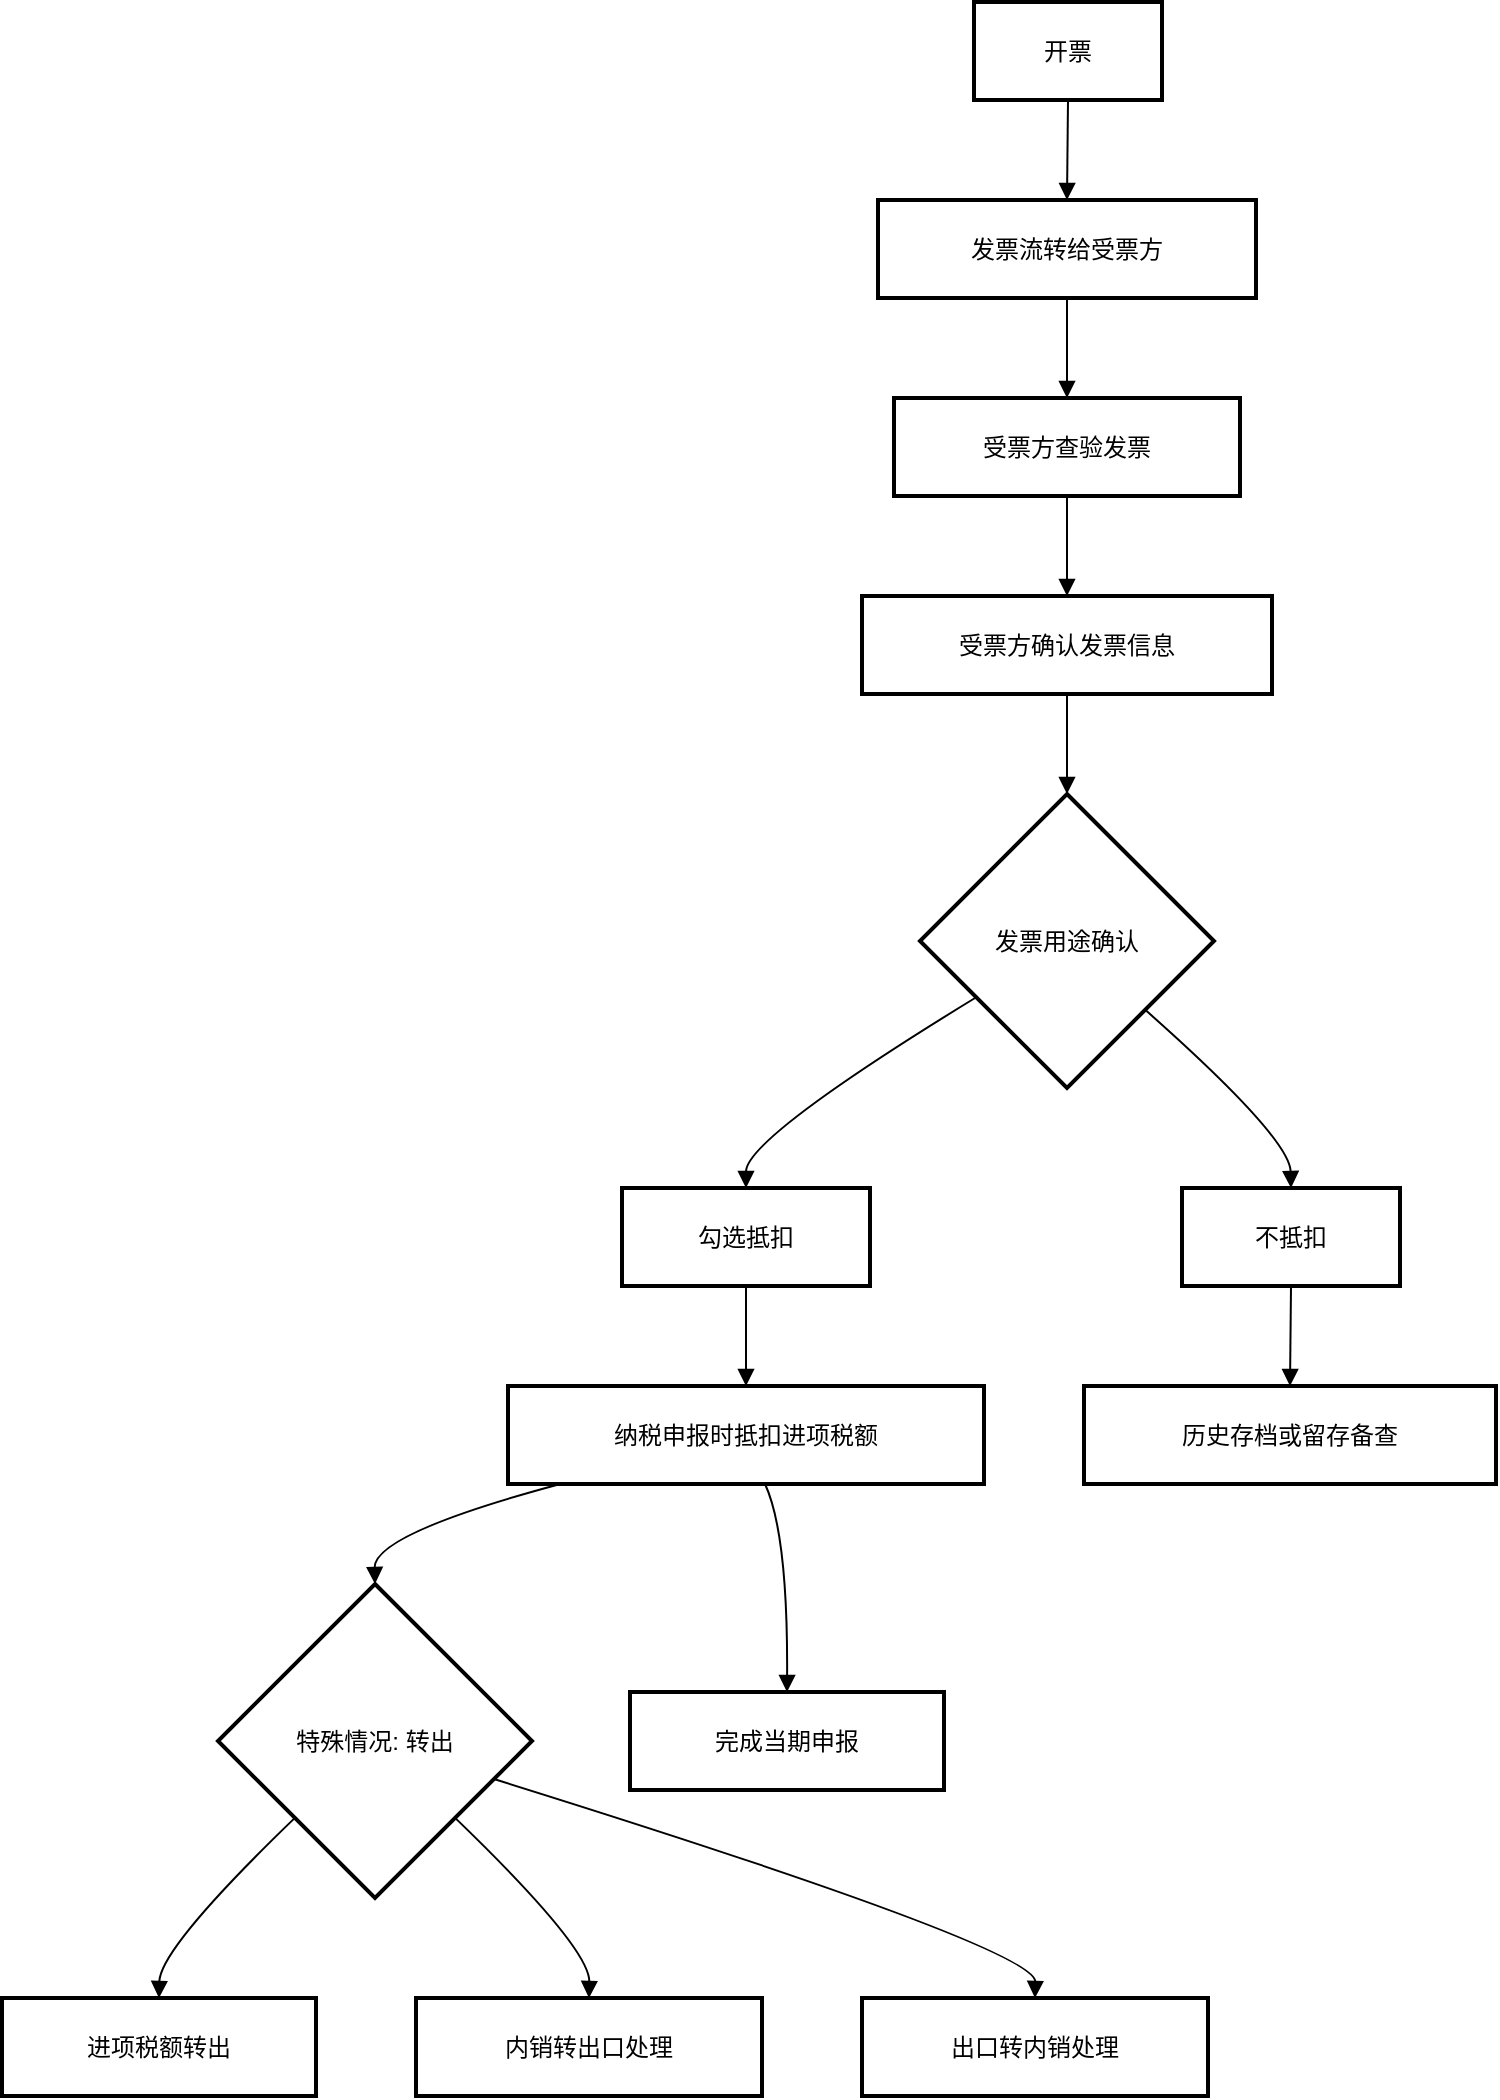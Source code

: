 <mxfile version="25.0.3">
  <diagram name="第 1 页" id="hU8h15TXKBp5cfAPjpD7">
    <mxGraphModel dx="950" dy="755" grid="1" gridSize="10" guides="1" tooltips="1" connect="1" arrows="1" fold="1" page="1" pageScale="1" pageWidth="827" pageHeight="1169" math="0" shadow="0">
      <root>
        <mxCell id="0" />
        <mxCell id="1" parent="0" />
        <mxCell id="TG9bKjdflRixPEkzkRRa-1" value="开票" style="whiteSpace=wrap;strokeWidth=2;" vertex="1" parent="1">
          <mxGeometry x="506" y="20" width="94" height="49" as="geometry" />
        </mxCell>
        <mxCell id="TG9bKjdflRixPEkzkRRa-2" value="发票流转给受票方" style="whiteSpace=wrap;strokeWidth=2;" vertex="1" parent="1">
          <mxGeometry x="458" y="119" width="189" height="49" as="geometry" />
        </mxCell>
        <mxCell id="TG9bKjdflRixPEkzkRRa-3" value="受票方查验发票" style="whiteSpace=wrap;strokeWidth=2;" vertex="1" parent="1">
          <mxGeometry x="466" y="218" width="173" height="49" as="geometry" />
        </mxCell>
        <mxCell id="TG9bKjdflRixPEkzkRRa-4" value="受票方确认发票信息" style="whiteSpace=wrap;strokeWidth=2;" vertex="1" parent="1">
          <mxGeometry x="450" y="317" width="205" height="49" as="geometry" />
        </mxCell>
        <mxCell id="TG9bKjdflRixPEkzkRRa-5" value="发票用途确认" style="rhombus;strokeWidth=2;whiteSpace=wrap;" vertex="1" parent="1">
          <mxGeometry x="479" y="416" width="147" height="147" as="geometry" />
        </mxCell>
        <mxCell id="TG9bKjdflRixPEkzkRRa-6" value="勾选抵扣" style="whiteSpace=wrap;strokeWidth=2;" vertex="1" parent="1">
          <mxGeometry x="330" y="613" width="124" height="49" as="geometry" />
        </mxCell>
        <mxCell id="TG9bKjdflRixPEkzkRRa-7" value="不抵扣" style="whiteSpace=wrap;strokeWidth=2;" vertex="1" parent="1">
          <mxGeometry x="610" y="613" width="109" height="49" as="geometry" />
        </mxCell>
        <mxCell id="TG9bKjdflRixPEkzkRRa-8" value="纳税申报时抵扣进项税额" style="whiteSpace=wrap;strokeWidth=2;" vertex="1" parent="1">
          <mxGeometry x="273" y="712" width="238" height="49" as="geometry" />
        </mxCell>
        <mxCell id="TG9bKjdflRixPEkzkRRa-9" value="特殊情况: 转出" style="rhombus;strokeWidth=2;whiteSpace=wrap;" vertex="1" parent="1">
          <mxGeometry x="128" y="811" width="157" height="157" as="geometry" />
        </mxCell>
        <mxCell id="TG9bKjdflRixPEkzkRRa-10" value="进项税额转出" style="whiteSpace=wrap;strokeWidth=2;" vertex="1" parent="1">
          <mxGeometry x="20" y="1018" width="157" height="49" as="geometry" />
        </mxCell>
        <mxCell id="TG9bKjdflRixPEkzkRRa-11" value="历史存档或留存备查" style="whiteSpace=wrap;strokeWidth=2;" vertex="1" parent="1">
          <mxGeometry x="561" y="712" width="206" height="49" as="geometry" />
        </mxCell>
        <mxCell id="TG9bKjdflRixPEkzkRRa-12" value="内销转出口处理" style="whiteSpace=wrap;strokeWidth=2;" vertex="1" parent="1">
          <mxGeometry x="227" y="1018" width="173" height="49" as="geometry" />
        </mxCell>
        <mxCell id="TG9bKjdflRixPEkzkRRa-13" value="出口转内销处理" style="whiteSpace=wrap;strokeWidth=2;" vertex="1" parent="1">
          <mxGeometry x="450" y="1018" width="173" height="49" as="geometry" />
        </mxCell>
        <mxCell id="TG9bKjdflRixPEkzkRRa-14" value="完成当期申报" style="whiteSpace=wrap;strokeWidth=2;" vertex="1" parent="1">
          <mxGeometry x="334" y="865" width="157" height="49" as="geometry" />
        </mxCell>
        <mxCell id="TG9bKjdflRixPEkzkRRa-15" value="" style="curved=1;startArrow=none;endArrow=block;exitX=0.5;exitY=1;entryX=0.5;entryY=0;rounded=0;" edge="1" parent="1" source="TG9bKjdflRixPEkzkRRa-1" target="TG9bKjdflRixPEkzkRRa-2">
          <mxGeometry relative="1" as="geometry">
            <Array as="points" />
          </mxGeometry>
        </mxCell>
        <mxCell id="TG9bKjdflRixPEkzkRRa-16" value="" style="curved=1;startArrow=none;endArrow=block;exitX=0.5;exitY=1;entryX=0.5;entryY=0;rounded=0;" edge="1" parent="1" source="TG9bKjdflRixPEkzkRRa-2" target="TG9bKjdflRixPEkzkRRa-3">
          <mxGeometry relative="1" as="geometry">
            <Array as="points" />
          </mxGeometry>
        </mxCell>
        <mxCell id="TG9bKjdflRixPEkzkRRa-17" value="" style="curved=1;startArrow=none;endArrow=block;exitX=0.5;exitY=1;entryX=0.5;entryY=0;rounded=0;" edge="1" parent="1" source="TG9bKjdflRixPEkzkRRa-3" target="TG9bKjdflRixPEkzkRRa-4">
          <mxGeometry relative="1" as="geometry">
            <Array as="points" />
          </mxGeometry>
        </mxCell>
        <mxCell id="TG9bKjdflRixPEkzkRRa-18" value="" style="curved=1;startArrow=none;endArrow=block;exitX=0.5;exitY=1;entryX=0.5;entryY=0;rounded=0;" edge="1" parent="1" source="TG9bKjdflRixPEkzkRRa-4" target="TG9bKjdflRixPEkzkRRa-5">
          <mxGeometry relative="1" as="geometry">
            <Array as="points" />
          </mxGeometry>
        </mxCell>
        <mxCell id="TG9bKjdflRixPEkzkRRa-19" value="" style="curved=1;startArrow=none;endArrow=block;exitX=0;exitY=0.81;entryX=0.5;entryY=0;rounded=0;" edge="1" parent="1" source="TG9bKjdflRixPEkzkRRa-5" target="TG9bKjdflRixPEkzkRRa-6">
          <mxGeometry relative="1" as="geometry">
            <Array as="points">
              <mxPoint x="392" y="588" />
            </Array>
          </mxGeometry>
        </mxCell>
        <mxCell id="TG9bKjdflRixPEkzkRRa-20" value="" style="curved=1;startArrow=none;endArrow=block;exitX=1;exitY=0.94;entryX=0.5;entryY=0;rounded=0;" edge="1" parent="1" source="TG9bKjdflRixPEkzkRRa-5" target="TG9bKjdflRixPEkzkRRa-7">
          <mxGeometry relative="1" as="geometry">
            <Array as="points">
              <mxPoint x="664" y="588" />
            </Array>
          </mxGeometry>
        </mxCell>
        <mxCell id="TG9bKjdflRixPEkzkRRa-21" value="" style="curved=1;startArrow=none;endArrow=block;exitX=0.5;exitY=1;entryX=0.5;entryY=0;rounded=0;" edge="1" parent="1" source="TG9bKjdflRixPEkzkRRa-6" target="TG9bKjdflRixPEkzkRRa-8">
          <mxGeometry relative="1" as="geometry">
            <Array as="points" />
          </mxGeometry>
        </mxCell>
        <mxCell id="TG9bKjdflRixPEkzkRRa-22" value="" style="curved=1;startArrow=none;endArrow=block;exitX=0.11;exitY=1;entryX=0.5;entryY=0;rounded=0;" edge="1" parent="1" source="TG9bKjdflRixPEkzkRRa-8" target="TG9bKjdflRixPEkzkRRa-9">
          <mxGeometry relative="1" as="geometry">
            <Array as="points">
              <mxPoint x="206" y="786" />
            </Array>
          </mxGeometry>
        </mxCell>
        <mxCell id="TG9bKjdflRixPEkzkRRa-23" value="" style="curved=1;startArrow=none;endArrow=block;exitX=0;exitY=0.98;entryX=0.5;entryY=-0.01;rounded=0;" edge="1" parent="1" source="TG9bKjdflRixPEkzkRRa-9" target="TG9bKjdflRixPEkzkRRa-10">
          <mxGeometry relative="1" as="geometry">
            <Array as="points">
              <mxPoint x="99" y="993" />
            </Array>
          </mxGeometry>
        </mxCell>
        <mxCell id="TG9bKjdflRixPEkzkRRa-24" value="" style="curved=1;startArrow=none;endArrow=block;exitX=0.5;exitY=1;entryX=0.5;entryY=0;rounded=0;" edge="1" parent="1" source="TG9bKjdflRixPEkzkRRa-7" target="TG9bKjdflRixPEkzkRRa-11">
          <mxGeometry relative="1" as="geometry">
            <Array as="points" />
          </mxGeometry>
        </mxCell>
        <mxCell id="TG9bKjdflRixPEkzkRRa-25" value="" style="curved=1;startArrow=none;endArrow=block;exitX=1;exitY=0.98;entryX=0.5;entryY=-0.01;rounded=0;" edge="1" parent="1" source="TG9bKjdflRixPEkzkRRa-9" target="TG9bKjdflRixPEkzkRRa-12">
          <mxGeometry relative="1" as="geometry">
            <Array as="points">
              <mxPoint x="314" y="993" />
            </Array>
          </mxGeometry>
        </mxCell>
        <mxCell id="TG9bKjdflRixPEkzkRRa-26" value="" style="curved=1;startArrow=none;endArrow=block;exitX=1;exitY=0.66;entryX=0.5;entryY=-0.01;rounded=0;" edge="1" parent="1" source="TG9bKjdflRixPEkzkRRa-9" target="TG9bKjdflRixPEkzkRRa-13">
          <mxGeometry relative="1" as="geometry">
            <Array as="points">
              <mxPoint x="537" y="993" />
            </Array>
          </mxGeometry>
        </mxCell>
        <mxCell id="TG9bKjdflRixPEkzkRRa-27" value="" style="curved=1;startArrow=none;endArrow=block;exitX=0.54;exitY=1;entryX=0.5;entryY=0;rounded=0;" edge="1" parent="1" source="TG9bKjdflRixPEkzkRRa-8" target="TG9bKjdflRixPEkzkRRa-14">
          <mxGeometry relative="1" as="geometry">
            <Array as="points">
              <mxPoint x="413" y="786" />
            </Array>
          </mxGeometry>
        </mxCell>
      </root>
    </mxGraphModel>
  </diagram>
</mxfile>
